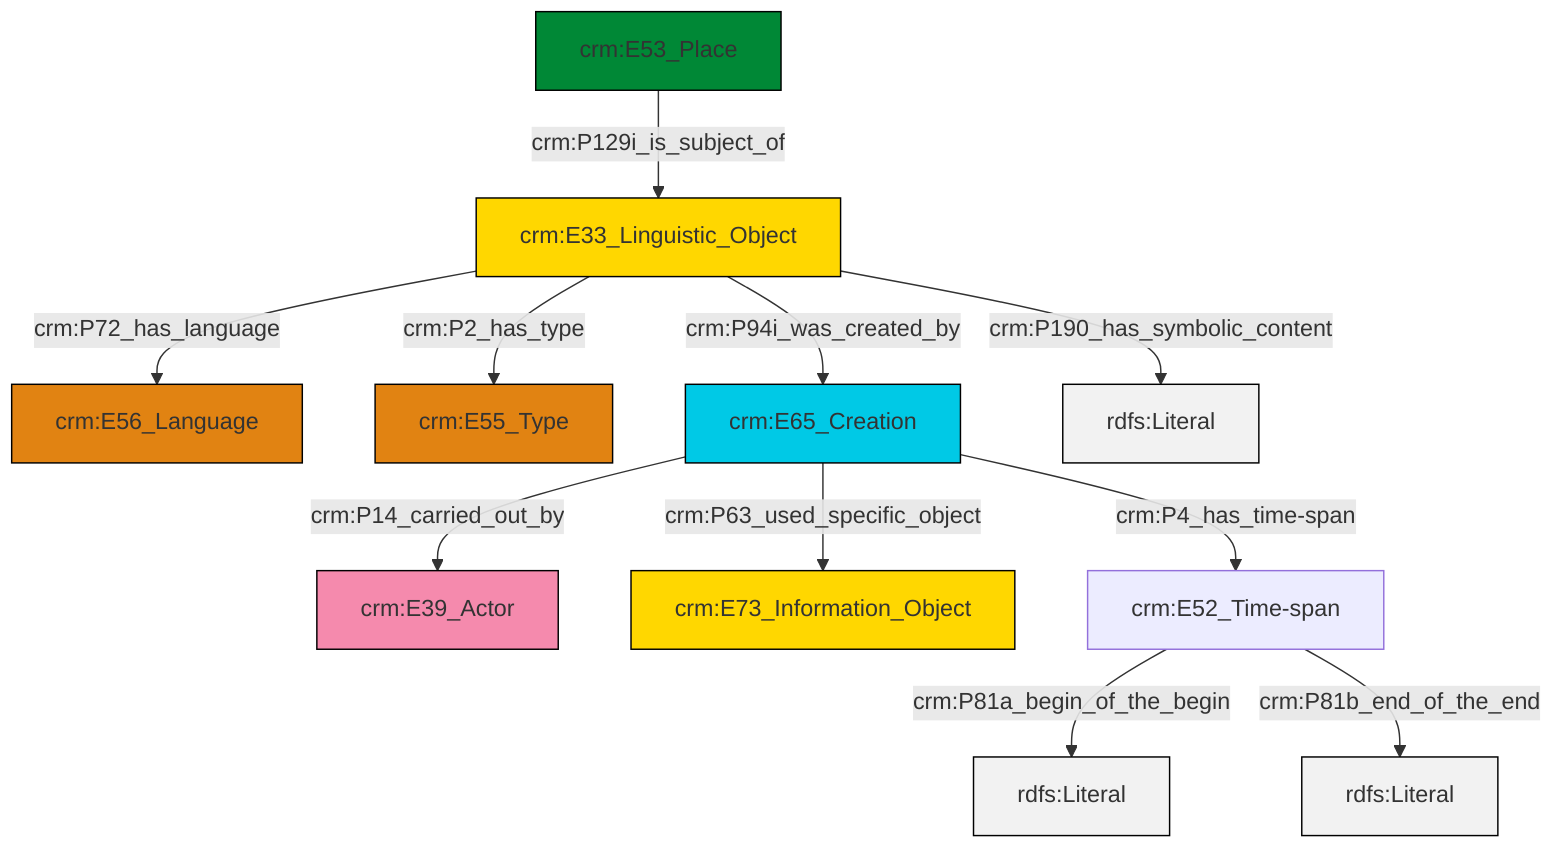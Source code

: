 graph TD
classDef Literal fill:#f2f2f2,stroke:#000000;
classDef CRM_Entity fill:#FFFFFF,stroke:#000000;
classDef Temporal_Entity fill:#00C9E6, stroke:#000000;
classDef Type fill:#E18312, stroke:#000000;
classDef Time-Span fill:#2C9C91, stroke:#000000;
classDef Appellation fill:#FFEB7F, stroke:#000000;
classDef Place fill:#008836, stroke:#000000;
classDef Persistent_Item fill:#B266B2, stroke:#000000;
classDef Conceptual_Object fill:#FFD700, stroke:#000000;
classDef Physical_Thing fill:#D2B48C, stroke:#000000;
classDef Actor fill:#f58aad, stroke:#000000;
classDef PC_Classes fill:#4ce600, stroke:#000000;
classDef Multi fill:#cccccc,stroke:#000000;

2["crm:E33_Linguistic_Object"]:::Conceptual_Object -->|crm:P2_has_type| 3["crm:E55_Type"]:::Type
7["crm:E65_Creation"]:::Temporal_Entity -->|crm:P63_used_specific_object| 9["crm:E73_Information_Object"]:::Conceptual_Object
7["crm:E65_Creation"]:::Temporal_Entity -->|crm:P4_has_time-span| 13["crm:E52_Time-span"]:::Default
13["crm:E52_Time-span"]:::Default -->|crm:P81a_begin_of_the_begin| 15[rdfs:Literal]:::Literal
10["crm:E53_Place"]:::Place -->|crm:P129i_is_subject_of| 2["crm:E33_Linguistic_Object"]:::Conceptual_Object
2["crm:E33_Linguistic_Object"]:::Conceptual_Object -->|crm:P190_has_symbolic_content| 16[rdfs:Literal]:::Literal
2["crm:E33_Linguistic_Object"]:::Conceptual_Object -->|crm:P72_has_language| 0["crm:E56_Language"]:::Type
13["crm:E52_Time-span"]:::Default -->|crm:P81b_end_of_the_end| 17[rdfs:Literal]:::Literal
2["crm:E33_Linguistic_Object"]:::Conceptual_Object -->|crm:P94i_was_created_by| 7["crm:E65_Creation"]:::Temporal_Entity
7["crm:E65_Creation"]:::Temporal_Entity -->|crm:P14_carried_out_by| 5["crm:E39_Actor"]:::Actor